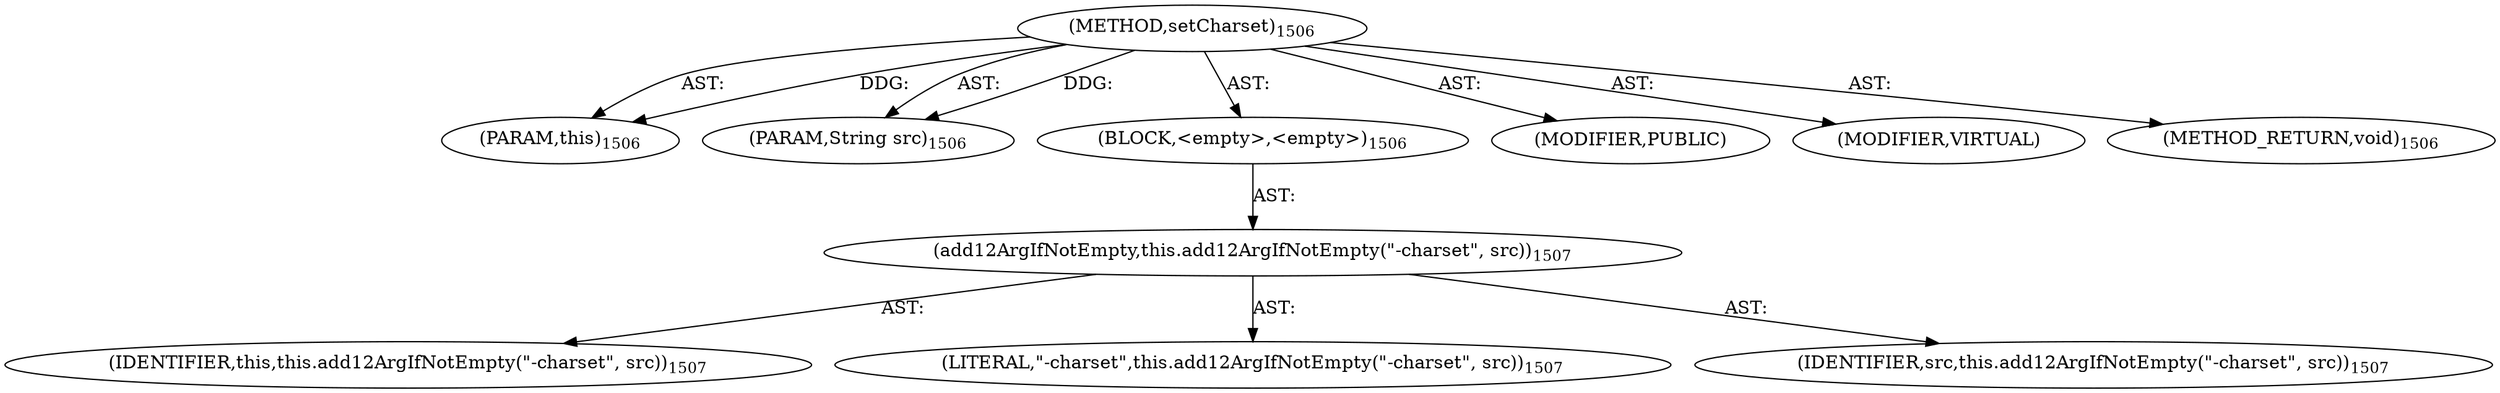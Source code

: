 digraph "setCharset" {  
"111669149815" [label = <(METHOD,setCharset)<SUB>1506</SUB>> ]
"115964117057" [label = <(PARAM,this)<SUB>1506</SUB>> ]
"115964117216" [label = <(PARAM,String src)<SUB>1506</SUB>> ]
"25769803969" [label = <(BLOCK,&lt;empty&gt;,&lt;empty&gt;)<SUB>1506</SUB>> ]
"30064771701" [label = <(add12ArgIfNotEmpty,this.add12ArgIfNotEmpty(&quot;-charset&quot;, src))<SUB>1507</SUB>> ]
"68719476809" [label = <(IDENTIFIER,this,this.add12ArgIfNotEmpty(&quot;-charset&quot;, src))<SUB>1507</SUB>> ]
"90194313316" [label = <(LITERAL,&quot;-charset&quot;,this.add12ArgIfNotEmpty(&quot;-charset&quot;, src))<SUB>1507</SUB>> ]
"68719477253" [label = <(IDENTIFIER,src,this.add12ArgIfNotEmpty(&quot;-charset&quot;, src))<SUB>1507</SUB>> ]
"133143986476" [label = <(MODIFIER,PUBLIC)> ]
"133143986477" [label = <(MODIFIER,VIRTUAL)> ]
"128849018999" [label = <(METHOD_RETURN,void)<SUB>1506</SUB>> ]
  "111669149815" -> "115964117057"  [ label = "AST: "] 
  "111669149815" -> "115964117216"  [ label = "AST: "] 
  "111669149815" -> "25769803969"  [ label = "AST: "] 
  "111669149815" -> "133143986476"  [ label = "AST: "] 
  "111669149815" -> "133143986477"  [ label = "AST: "] 
  "111669149815" -> "128849018999"  [ label = "AST: "] 
  "25769803969" -> "30064771701"  [ label = "AST: "] 
  "30064771701" -> "68719476809"  [ label = "AST: "] 
  "30064771701" -> "90194313316"  [ label = "AST: "] 
  "30064771701" -> "68719477253"  [ label = "AST: "] 
  "111669149815" -> "115964117057"  [ label = "DDG: "] 
  "111669149815" -> "115964117216"  [ label = "DDG: "] 
}
